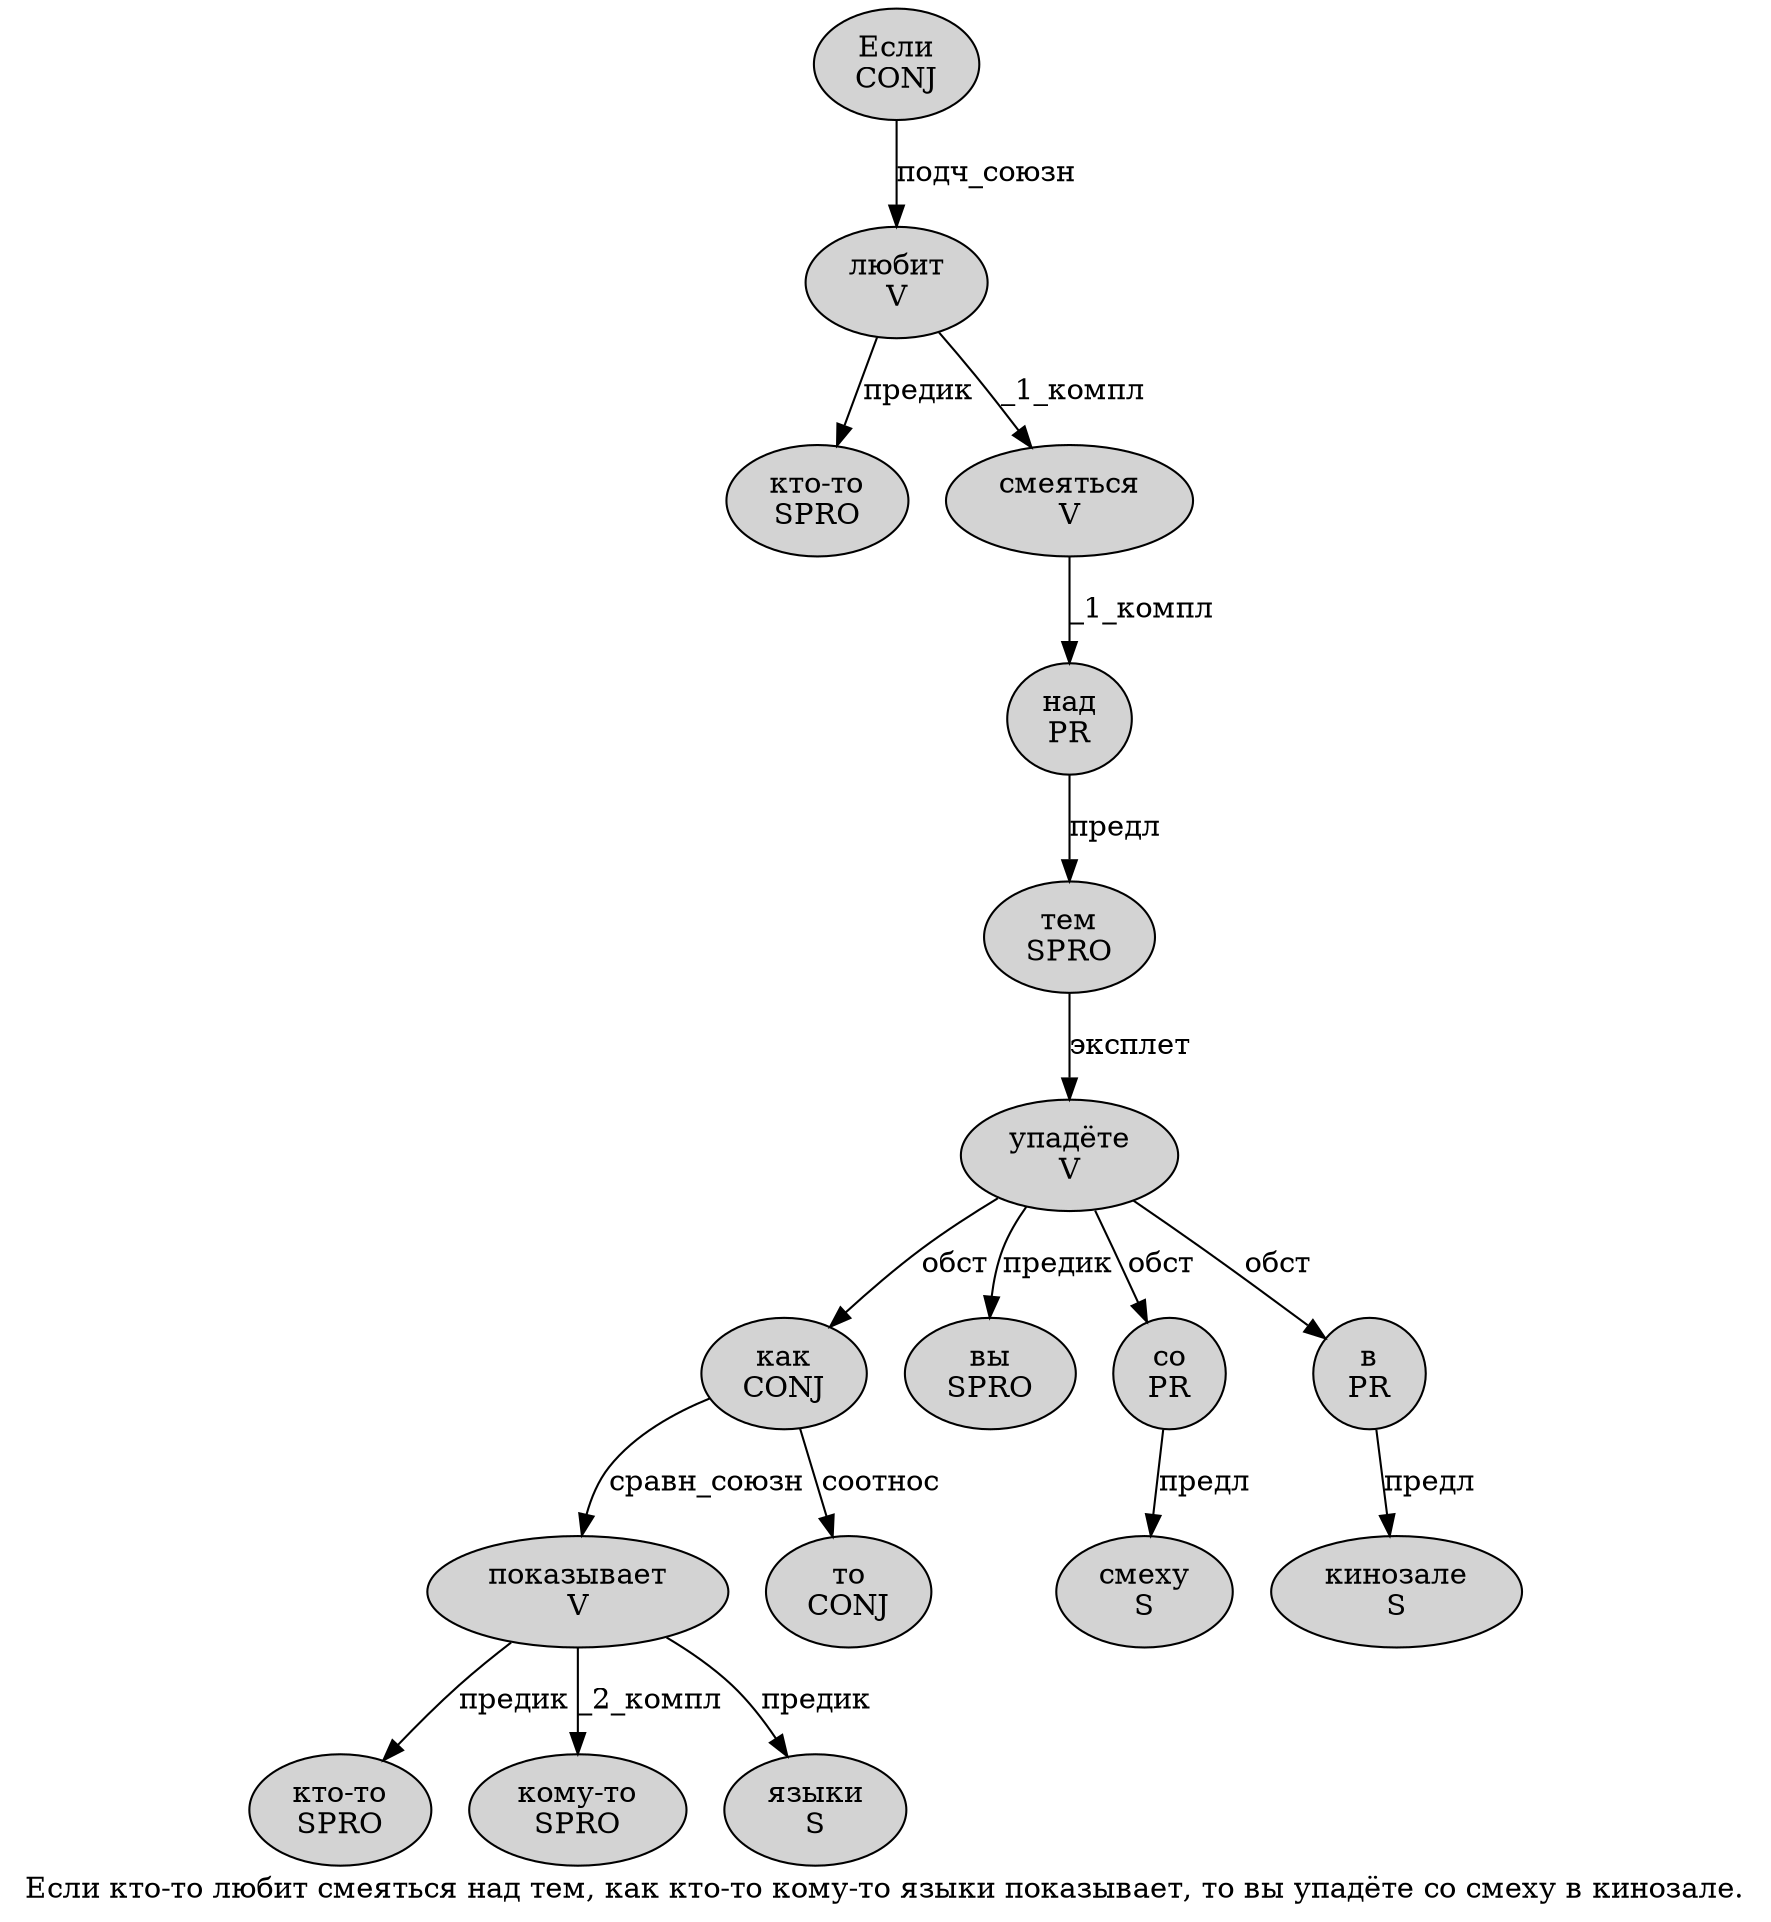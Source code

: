 digraph SENTENCE_2892 {
	graph [label="Если кто-то любит смеяться над тем, как кто-то кому-то языки показывает, то вы упадёте со смеху в кинозале."]
	node [style=filled]
		0 [label="Если
CONJ" color="" fillcolor=lightgray penwidth=1 shape=ellipse]
		1 [label="кто-то
SPRO" color="" fillcolor=lightgray penwidth=1 shape=ellipse]
		2 [label="любит
V" color="" fillcolor=lightgray penwidth=1 shape=ellipse]
		3 [label="смеяться
V" color="" fillcolor=lightgray penwidth=1 shape=ellipse]
		4 [label="над
PR" color="" fillcolor=lightgray penwidth=1 shape=ellipse]
		5 [label="тем
SPRO" color="" fillcolor=lightgray penwidth=1 shape=ellipse]
		7 [label="как
CONJ" color="" fillcolor=lightgray penwidth=1 shape=ellipse]
		8 [label="кто-то
SPRO" color="" fillcolor=lightgray penwidth=1 shape=ellipse]
		9 [label="кому-то
SPRO" color="" fillcolor=lightgray penwidth=1 shape=ellipse]
		10 [label="языки
S" color="" fillcolor=lightgray penwidth=1 shape=ellipse]
		11 [label="показывает
V" color="" fillcolor=lightgray penwidth=1 shape=ellipse]
		13 [label="то
CONJ" color="" fillcolor=lightgray penwidth=1 shape=ellipse]
		14 [label="вы
SPRO" color="" fillcolor=lightgray penwidth=1 shape=ellipse]
		15 [label="упадёте
V" color="" fillcolor=lightgray penwidth=1 shape=ellipse]
		16 [label="со
PR" color="" fillcolor=lightgray penwidth=1 shape=ellipse]
		17 [label="смеху
S" color="" fillcolor=lightgray penwidth=1 shape=ellipse]
		18 [label="в
PR" color="" fillcolor=lightgray penwidth=1 shape=ellipse]
		19 [label="кинозале
S" color="" fillcolor=lightgray penwidth=1 shape=ellipse]
			16 -> 17 [label="предл"]
			5 -> 15 [label="эксплет"]
			7 -> 11 [label="сравн_союзн"]
			7 -> 13 [label="соотнос"]
			11 -> 8 [label="предик"]
			11 -> 9 [label="_2_компл"]
			11 -> 10 [label="предик"]
			2 -> 1 [label="предик"]
			2 -> 3 [label="_1_компл"]
			15 -> 7 [label="обст"]
			15 -> 14 [label="предик"]
			15 -> 16 [label="обст"]
			15 -> 18 [label="обст"]
			4 -> 5 [label="предл"]
			3 -> 4 [label="_1_компл"]
			0 -> 2 [label="подч_союзн"]
			18 -> 19 [label="предл"]
}